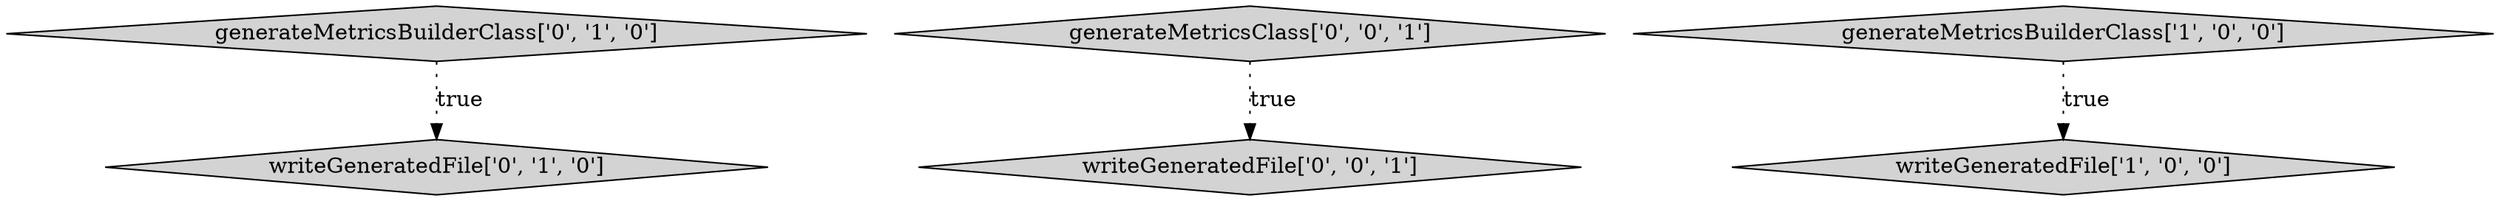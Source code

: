digraph {
3 [style = filled, label = "writeGeneratedFile['0', '1', '0']", fillcolor = lightgray, shape = diamond image = "AAA0AAABBB2BBB"];
4 [style = filled, label = "generateMetricsClass['0', '0', '1']", fillcolor = lightgray, shape = diamond image = "AAA0AAABBB3BBB"];
1 [style = filled, label = "generateMetricsBuilderClass['1', '0', '0']", fillcolor = lightgray, shape = diamond image = "AAA0AAABBB1BBB"];
5 [style = filled, label = "writeGeneratedFile['0', '0', '1']", fillcolor = lightgray, shape = diamond image = "AAA0AAABBB3BBB"];
0 [style = filled, label = "writeGeneratedFile['1', '0', '0']", fillcolor = lightgray, shape = diamond image = "AAA0AAABBB1BBB"];
2 [style = filled, label = "generateMetricsBuilderClass['0', '1', '0']", fillcolor = lightgray, shape = diamond image = "AAA0AAABBB2BBB"];
4->5 [style = dotted, label="true"];
2->3 [style = dotted, label="true"];
1->0 [style = dotted, label="true"];
}
